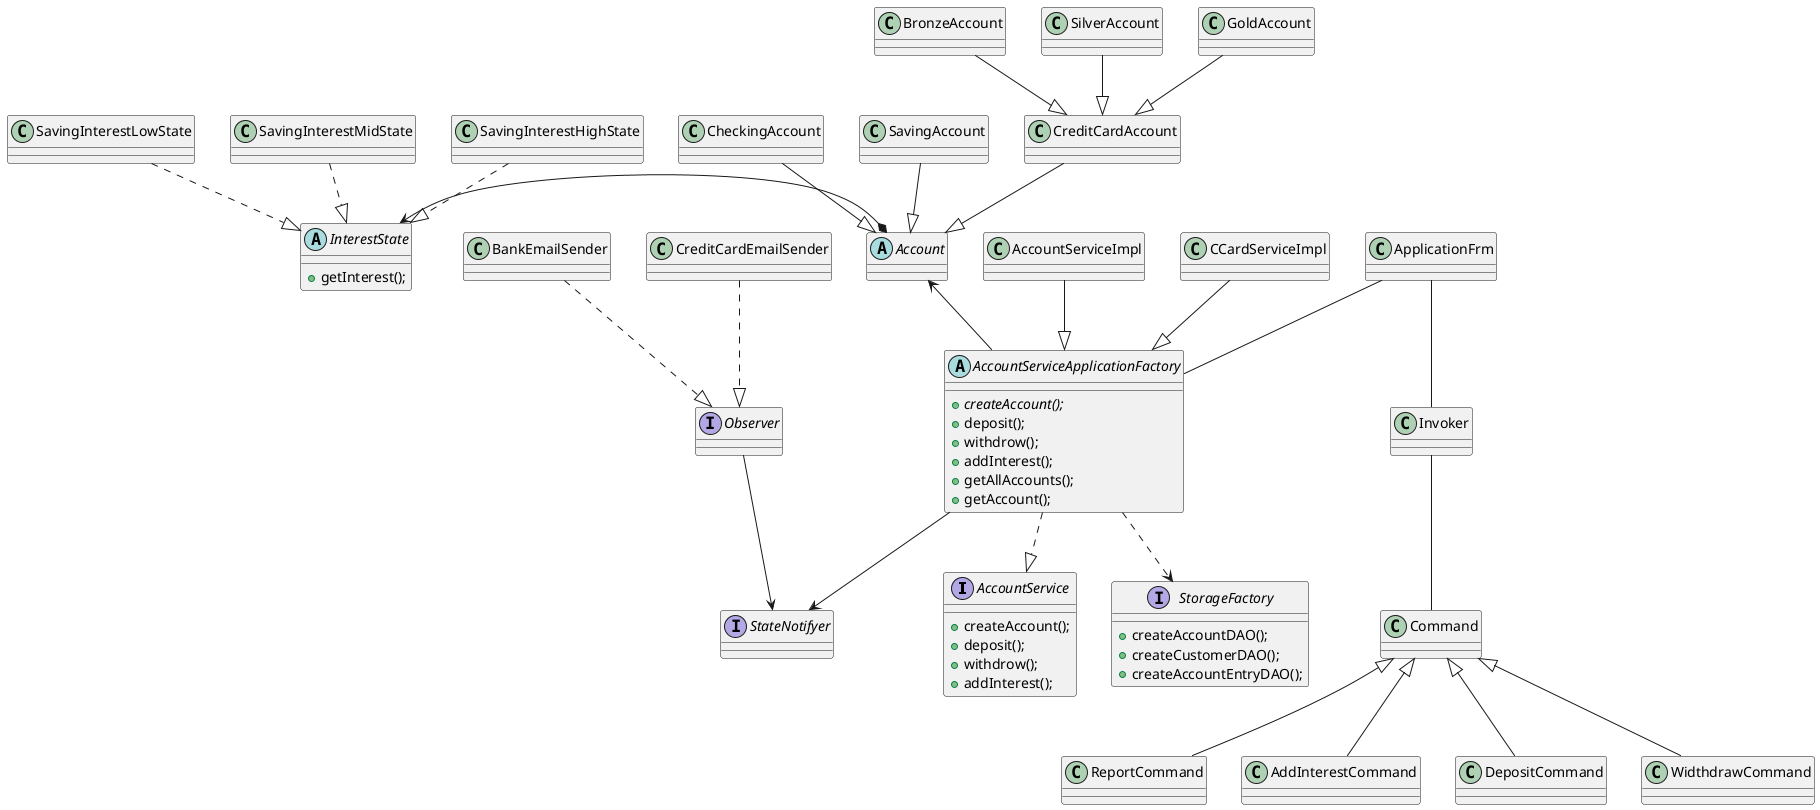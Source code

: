 @startuml
'https://plantuml.com/class-diagram

interface AccountService {
    +createAccount();
    +deposit();
    +withdrow();
    +addInterest();
}

abstract AccountServiceApplicationFactory{
    +{abstract}createAccount();
    +deposit();
    +withdrow();
    +addInterest();
    +getAllAccounts();
    +getAccount();
}

interface StorageFactory {
    +createAccountDAO();
    +createCustomerDAO();
    +createAccountEntryDAO();
}
'new Account product with subclasses
abstract Account
class CheckingAccount
class SavingAccount
class CreditCardAccount
class BronzeAccount
class SilverAccount
class GoldAccount
'diagram
CheckingAccount --|> Account
SavingAccount --|> Account
CreditCardAccount --|> Account
GoldAccount --|> CreditCardAccount
SilverAccount --|> CreditCardAccount
BronzeAccount --|> CreditCardAccount

'Observer pattern for notifiyer
interface StateNotifyer
Interface Observer
class BankEmailSender
class CreditCardEmailSender

Observer --> StateNotifyer
BankEmailSender ..|> Observer
CreditCardEmailSender ..|> Observer

AccountServiceApplicationFactory --> StateNotifyer

abstract class InterestState {
    +getInterest();
}
class SavingInterestLowState
class SavingInterestMidState
class SavingInterestHighState
SavingInterestHighState ..|> InterestState
SavingInterestLowState ..|> InterestState
SavingInterestMidState ..|> InterestState

InterestState <-* Account
AccountServiceApplicationFactory ..|> AccountService
AccountServiceImpl --|> AccountServiceApplicationFactory
CCardServiceImpl --|> AccountServiceApplicationFactory

AccountServiceApplicationFactory ..> StorageFactory
Account <-- AccountServiceApplicationFactory

Command <|-- ReportCommand
Command <|-- AddInterestCommand
Command <|-- DepositCommand
Command <|-- WidthdrawCommand

Invoker  -- Command
ApplicationFrm -- Invoker
ApplicationFrm -- AccountServiceApplicationFactory
@enduml
